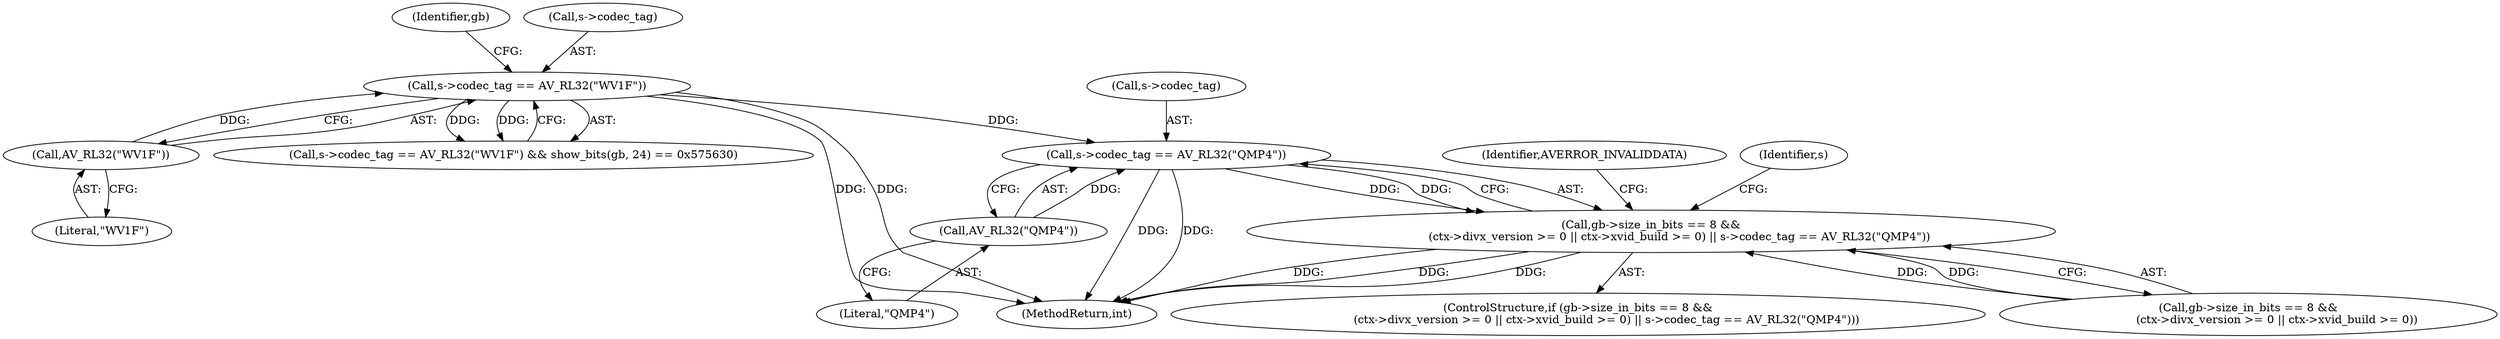 digraph "0_FFmpeg_2aa9047486dbff12d9e040f917e5f799ed2fd78b@pointer" {
"1000201" [label="(Call,s->codec_tag == AV_RL32(\"QMP4\"))"];
"1000147" [label="(Call,s->codec_tag == AV_RL32(\"WV1F\"))"];
"1000151" [label="(Call,AV_RL32(\"WV1F\"))"];
"1000205" [label="(Call,AV_RL32(\"QMP4\"))"];
"1000183" [label="(Call,gb->size_in_bits == 8 &&\n                (ctx->divx_version >= 0 || ctx->xvid_build >= 0) || s->codec_tag == AV_RL32(\"QMP4\"))"];
"1000205" [label="(Call,AV_RL32(\"QMP4\"))"];
"1000201" [label="(Call,s->codec_tag == AV_RL32(\"QMP4\"))"];
"1000151" [label="(Call,AV_RL32(\"WV1F\"))"];
"1000221" [label="(Identifier,AVERROR_INVALIDDATA)"];
"1000206" [label="(Literal,\"QMP4\")"];
"1000146" [label="(Call,s->codec_tag == AV_RL32(\"WV1F\") && show_bits(gb, 24) == 0x575630)"];
"1000210" [label="(Identifier,s)"];
"1000184" [label="(Call,gb->size_in_bits == 8 &&\n                (ctx->divx_version >= 0 || ctx->xvid_build >= 0))"];
"1000183" [label="(Call,gb->size_in_bits == 8 &&\n                (ctx->divx_version >= 0 || ctx->xvid_build >= 0) || s->codec_tag == AV_RL32(\"QMP4\"))"];
"1000155" [label="(Identifier,gb)"];
"1000748" [label="(MethodReturn,int)"];
"1000148" [label="(Call,s->codec_tag)"];
"1000152" [label="(Literal,\"WV1F\")"];
"1000202" [label="(Call,s->codec_tag)"];
"1000147" [label="(Call,s->codec_tag == AV_RL32(\"WV1F\"))"];
"1000182" [label="(ControlStructure,if (gb->size_in_bits == 8 &&\n                (ctx->divx_version >= 0 || ctx->xvid_build >= 0) || s->codec_tag == AV_RL32(\"QMP4\")))"];
"1000201" -> "1000183"  [label="AST: "];
"1000201" -> "1000205"  [label="CFG: "];
"1000202" -> "1000201"  [label="AST: "];
"1000205" -> "1000201"  [label="AST: "];
"1000183" -> "1000201"  [label="CFG: "];
"1000201" -> "1000748"  [label="DDG: "];
"1000201" -> "1000748"  [label="DDG: "];
"1000201" -> "1000183"  [label="DDG: "];
"1000201" -> "1000183"  [label="DDG: "];
"1000147" -> "1000201"  [label="DDG: "];
"1000205" -> "1000201"  [label="DDG: "];
"1000147" -> "1000146"  [label="AST: "];
"1000147" -> "1000151"  [label="CFG: "];
"1000148" -> "1000147"  [label="AST: "];
"1000151" -> "1000147"  [label="AST: "];
"1000155" -> "1000147"  [label="CFG: "];
"1000146" -> "1000147"  [label="CFG: "];
"1000147" -> "1000748"  [label="DDG: "];
"1000147" -> "1000748"  [label="DDG: "];
"1000147" -> "1000146"  [label="DDG: "];
"1000147" -> "1000146"  [label="DDG: "];
"1000151" -> "1000147"  [label="DDG: "];
"1000151" -> "1000152"  [label="CFG: "];
"1000152" -> "1000151"  [label="AST: "];
"1000205" -> "1000206"  [label="CFG: "];
"1000206" -> "1000205"  [label="AST: "];
"1000183" -> "1000182"  [label="AST: "];
"1000183" -> "1000184"  [label="CFG: "];
"1000184" -> "1000183"  [label="AST: "];
"1000210" -> "1000183"  [label="CFG: "];
"1000221" -> "1000183"  [label="CFG: "];
"1000183" -> "1000748"  [label="DDG: "];
"1000183" -> "1000748"  [label="DDG: "];
"1000183" -> "1000748"  [label="DDG: "];
"1000184" -> "1000183"  [label="DDG: "];
"1000184" -> "1000183"  [label="DDG: "];
}
